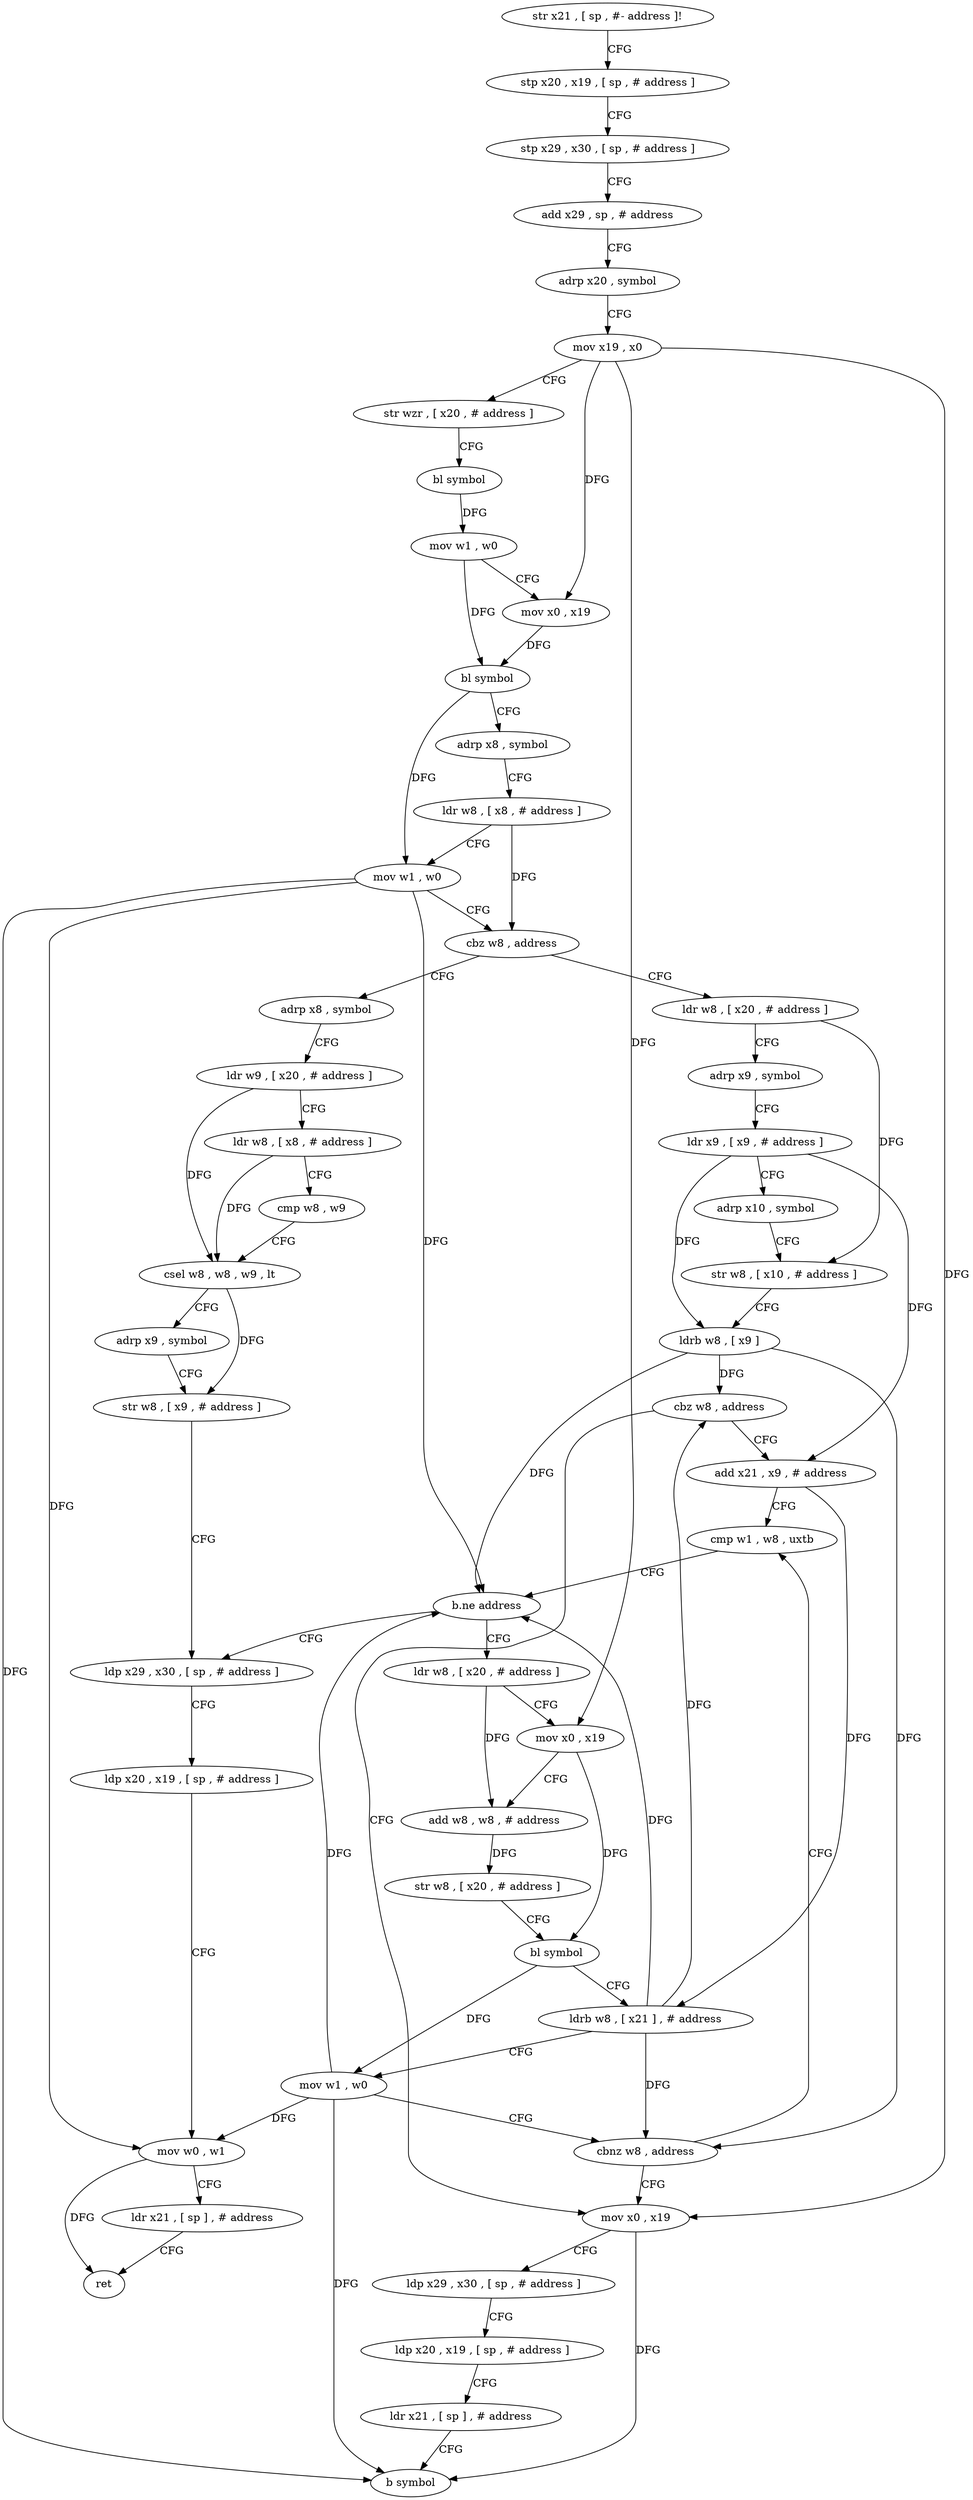 digraph "func" {
"4202424" [label = "str x21 , [ sp , #- address ]!" ]
"4202428" [label = "stp x20 , x19 , [ sp , # address ]" ]
"4202432" [label = "stp x29 , x30 , [ sp , # address ]" ]
"4202436" [label = "add x29 , sp , # address" ]
"4202440" [label = "adrp x20 , symbol" ]
"4202444" [label = "mov x19 , x0" ]
"4202448" [label = "str wzr , [ x20 , # address ]" ]
"4202452" [label = "bl symbol" ]
"4202456" [label = "mov w1 , w0" ]
"4202460" [label = "mov x0 , x19" ]
"4202464" [label = "bl symbol" ]
"4202468" [label = "adrp x8 , symbol" ]
"4202472" [label = "ldr w8 , [ x8 , # address ]" ]
"4202476" [label = "mov w1 , w0" ]
"4202480" [label = "cbz w8 , address" ]
"4202576" [label = "adrp x8 , symbol" ]
"4202484" [label = "ldr w8 , [ x20 , # address ]" ]
"4202580" [label = "ldr w9 , [ x20 , # address ]" ]
"4202584" [label = "ldr w8 , [ x8 , # address ]" ]
"4202588" [label = "cmp w8 , w9" ]
"4202592" [label = "csel w8 , w8 , w9 , lt" ]
"4202596" [label = "adrp x9 , symbol" ]
"4202600" [label = "str w8 , [ x9 , # address ]" ]
"4202604" [label = "ldp x29 , x30 , [ sp , # address ]" ]
"4202488" [label = "adrp x9 , symbol" ]
"4202492" [label = "ldr x9 , [ x9 , # address ]" ]
"4202496" [label = "adrp x10 , symbol" ]
"4202500" [label = "str w8 , [ x10 , # address ]" ]
"4202504" [label = "ldrb w8 , [ x9 ]" ]
"4202508" [label = "cbz w8 , address" ]
"4202556" [label = "mov x0 , x19" ]
"4202512" [label = "add x21 , x9 , # address" ]
"4202560" [label = "ldp x29 , x30 , [ sp , # address ]" ]
"4202564" [label = "ldp x20 , x19 , [ sp , # address ]" ]
"4202568" [label = "ldr x21 , [ sp ] , # address" ]
"4202572" [label = "b symbol" ]
"4202516" [label = "cmp w1 , w8 , uxtb" ]
"4202608" [label = "ldp x20 , x19 , [ sp , # address ]" ]
"4202612" [label = "mov w0 , w1" ]
"4202616" [label = "ldr x21 , [ sp ] , # address" ]
"4202620" [label = "ret" ]
"4202524" [label = "ldr w8 , [ x20 , # address ]" ]
"4202528" [label = "mov x0 , x19" ]
"4202532" [label = "add w8 , w8 , # address" ]
"4202536" [label = "str w8 , [ x20 , # address ]" ]
"4202540" [label = "bl symbol" ]
"4202544" [label = "ldrb w8 , [ x21 ] , # address" ]
"4202548" [label = "mov w1 , w0" ]
"4202552" [label = "cbnz w8 , address" ]
"4202520" [label = "b.ne address" ]
"4202424" -> "4202428" [ label = "CFG" ]
"4202428" -> "4202432" [ label = "CFG" ]
"4202432" -> "4202436" [ label = "CFG" ]
"4202436" -> "4202440" [ label = "CFG" ]
"4202440" -> "4202444" [ label = "CFG" ]
"4202444" -> "4202448" [ label = "CFG" ]
"4202444" -> "4202460" [ label = "DFG" ]
"4202444" -> "4202556" [ label = "DFG" ]
"4202444" -> "4202528" [ label = "DFG" ]
"4202448" -> "4202452" [ label = "CFG" ]
"4202452" -> "4202456" [ label = "DFG" ]
"4202456" -> "4202460" [ label = "CFG" ]
"4202456" -> "4202464" [ label = "DFG" ]
"4202460" -> "4202464" [ label = "DFG" ]
"4202464" -> "4202468" [ label = "CFG" ]
"4202464" -> "4202476" [ label = "DFG" ]
"4202468" -> "4202472" [ label = "CFG" ]
"4202472" -> "4202476" [ label = "CFG" ]
"4202472" -> "4202480" [ label = "DFG" ]
"4202476" -> "4202480" [ label = "CFG" ]
"4202476" -> "4202572" [ label = "DFG" ]
"4202476" -> "4202520" [ label = "DFG" ]
"4202476" -> "4202612" [ label = "DFG" ]
"4202480" -> "4202576" [ label = "CFG" ]
"4202480" -> "4202484" [ label = "CFG" ]
"4202576" -> "4202580" [ label = "CFG" ]
"4202484" -> "4202488" [ label = "CFG" ]
"4202484" -> "4202500" [ label = "DFG" ]
"4202580" -> "4202584" [ label = "CFG" ]
"4202580" -> "4202592" [ label = "DFG" ]
"4202584" -> "4202588" [ label = "CFG" ]
"4202584" -> "4202592" [ label = "DFG" ]
"4202588" -> "4202592" [ label = "CFG" ]
"4202592" -> "4202596" [ label = "CFG" ]
"4202592" -> "4202600" [ label = "DFG" ]
"4202596" -> "4202600" [ label = "CFG" ]
"4202600" -> "4202604" [ label = "CFG" ]
"4202604" -> "4202608" [ label = "CFG" ]
"4202488" -> "4202492" [ label = "CFG" ]
"4202492" -> "4202496" [ label = "CFG" ]
"4202492" -> "4202504" [ label = "DFG" ]
"4202492" -> "4202512" [ label = "DFG" ]
"4202496" -> "4202500" [ label = "CFG" ]
"4202500" -> "4202504" [ label = "CFG" ]
"4202504" -> "4202508" [ label = "DFG" ]
"4202504" -> "4202520" [ label = "DFG" ]
"4202504" -> "4202552" [ label = "DFG" ]
"4202508" -> "4202556" [ label = "CFG" ]
"4202508" -> "4202512" [ label = "CFG" ]
"4202556" -> "4202560" [ label = "CFG" ]
"4202556" -> "4202572" [ label = "DFG" ]
"4202512" -> "4202516" [ label = "CFG" ]
"4202512" -> "4202544" [ label = "DFG" ]
"4202560" -> "4202564" [ label = "CFG" ]
"4202564" -> "4202568" [ label = "CFG" ]
"4202568" -> "4202572" [ label = "CFG" ]
"4202516" -> "4202520" [ label = "CFG" ]
"4202608" -> "4202612" [ label = "CFG" ]
"4202612" -> "4202616" [ label = "CFG" ]
"4202612" -> "4202620" [ label = "DFG" ]
"4202616" -> "4202620" [ label = "CFG" ]
"4202524" -> "4202528" [ label = "CFG" ]
"4202524" -> "4202532" [ label = "DFG" ]
"4202528" -> "4202532" [ label = "CFG" ]
"4202528" -> "4202540" [ label = "DFG" ]
"4202532" -> "4202536" [ label = "DFG" ]
"4202536" -> "4202540" [ label = "CFG" ]
"4202540" -> "4202544" [ label = "CFG" ]
"4202540" -> "4202548" [ label = "DFG" ]
"4202544" -> "4202548" [ label = "CFG" ]
"4202544" -> "4202508" [ label = "DFG" ]
"4202544" -> "4202520" [ label = "DFG" ]
"4202544" -> "4202552" [ label = "DFG" ]
"4202548" -> "4202552" [ label = "CFG" ]
"4202548" -> "4202572" [ label = "DFG" ]
"4202548" -> "4202612" [ label = "DFG" ]
"4202548" -> "4202520" [ label = "DFG" ]
"4202552" -> "4202516" [ label = "CFG" ]
"4202552" -> "4202556" [ label = "CFG" ]
"4202520" -> "4202604" [ label = "CFG" ]
"4202520" -> "4202524" [ label = "CFG" ]
}

